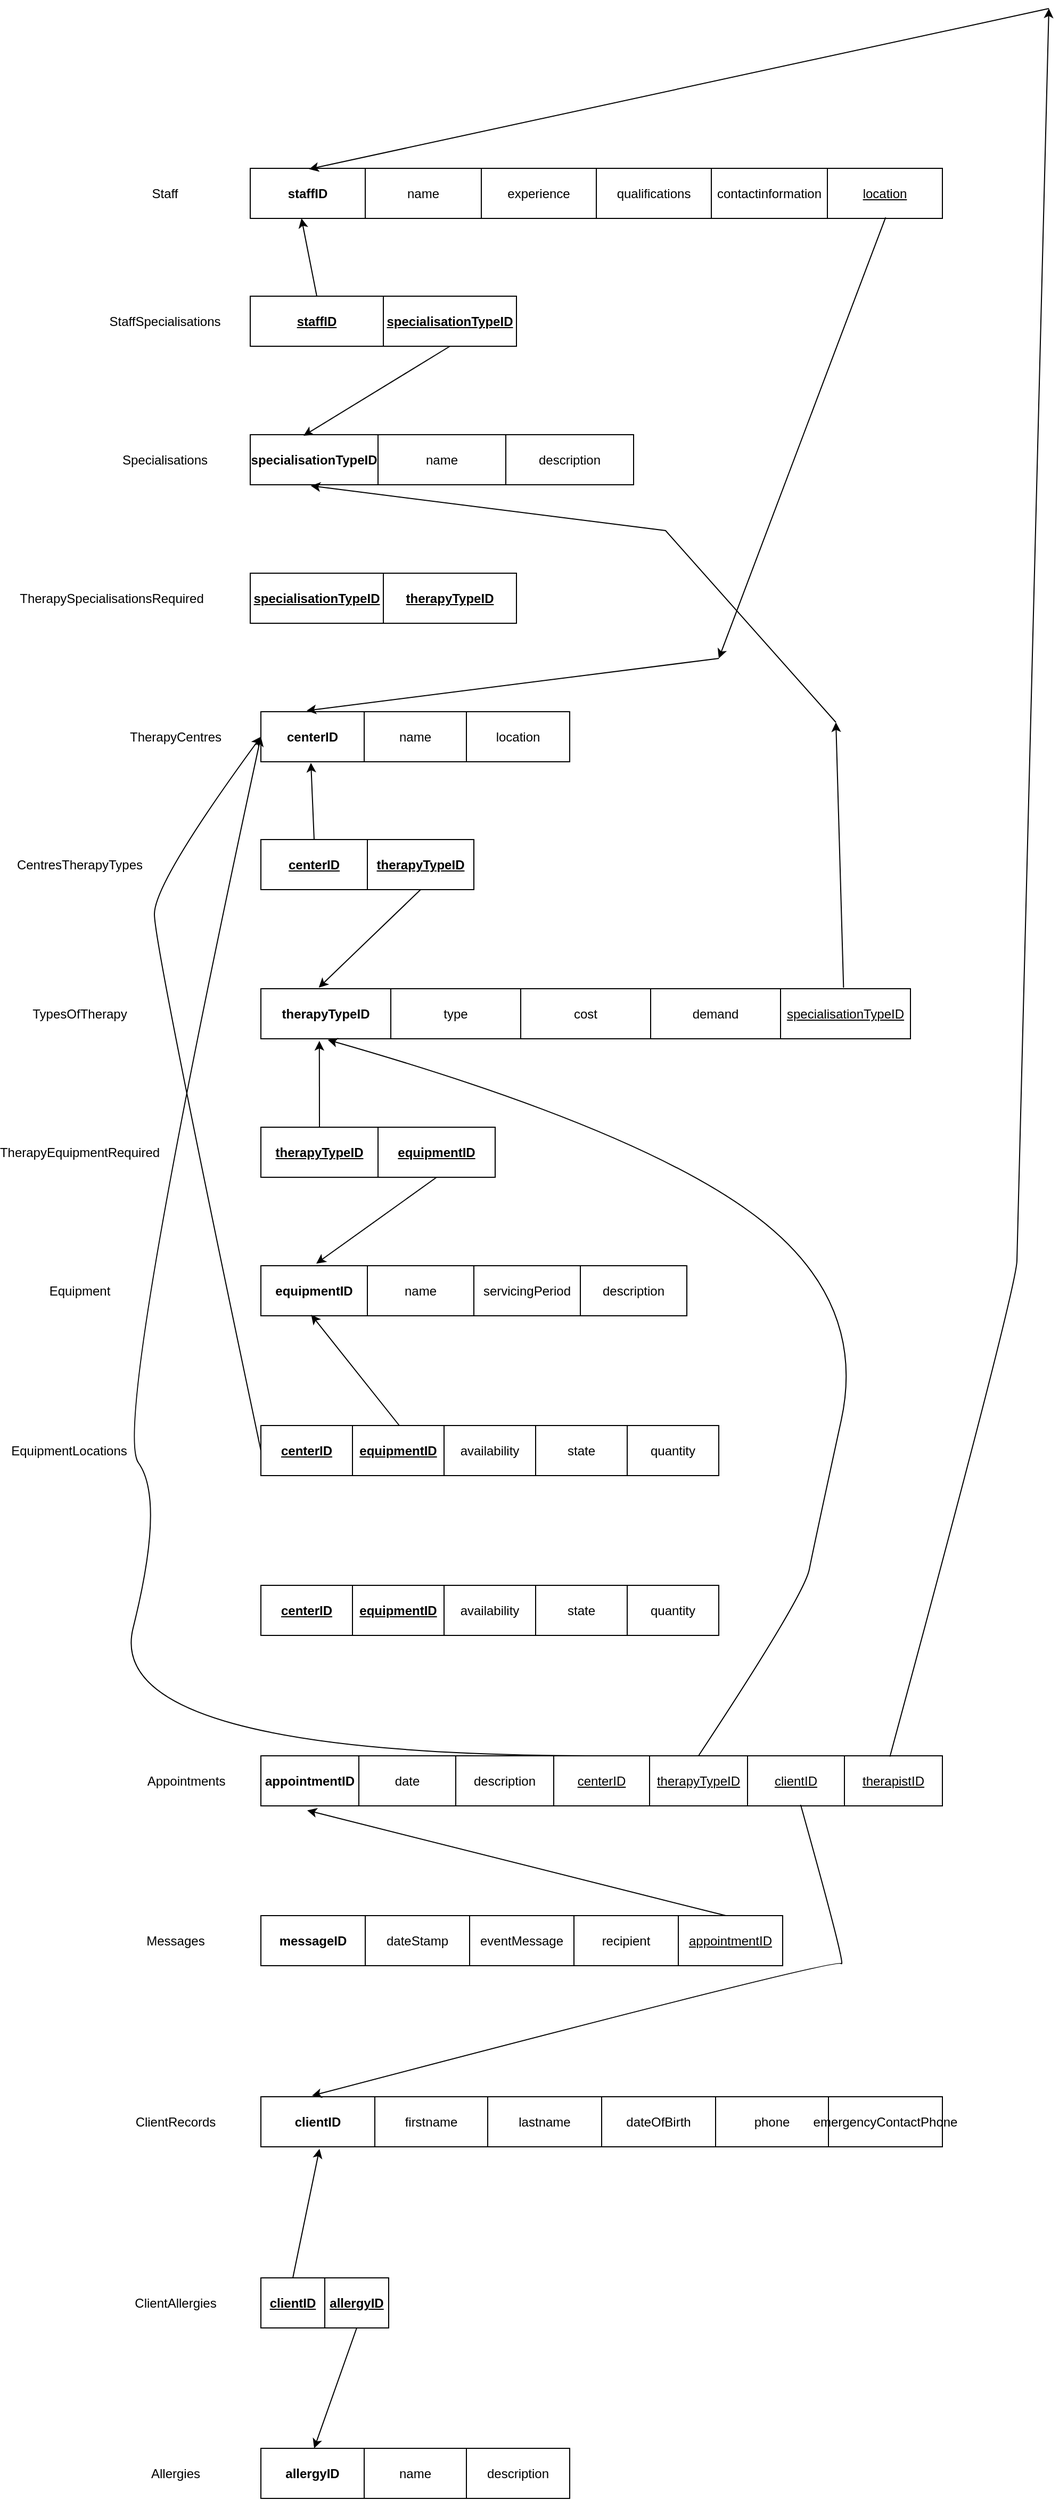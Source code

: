 <mxfile version="24.2.0" type="github">
  <diagram name="Page-1" id="aelsDngfcK3fhKT3PhjA">
    <mxGraphModel dx="2022" dy="1791" grid="1" gridSize="10" guides="1" tooltips="1" connect="1" arrows="1" fold="1" page="1" pageScale="1" pageWidth="827" pageHeight="1169" math="0" shadow="0">
      <root>
        <mxCell id="0" />
        <mxCell id="1" parent="0" />
        <mxCell id="sXXcfoAF_C9Qh14qKNiT-1" value="" style="childLayout=tableLayout;recursiveResize=0;shadow=0;fillColor=none;" parent="1" vertex="1">
          <mxGeometry x="110" y="-610" width="650" height="47" as="geometry" />
        </mxCell>
        <mxCell id="sXXcfoAF_C9Qh14qKNiT-2" value="" style="shape=tableRow;horizontal=0;startSize=0;swimlaneHead=0;swimlaneBody=0;top=0;left=0;bottom=0;right=0;dropTarget=0;collapsible=0;recursiveResize=0;expand=0;fontStyle=0;fillColor=none;strokeColor=inherit;" parent="sXXcfoAF_C9Qh14qKNiT-1" vertex="1">
          <mxGeometry width="650" height="47" as="geometry" />
        </mxCell>
        <mxCell id="sXXcfoAF_C9Qh14qKNiT-3" value="&lt;b&gt;staffID&lt;/b&gt;" style="connectable=0;recursiveResize=0;strokeColor=inherit;fillColor=none;align=center;whiteSpace=wrap;html=1;" parent="sXXcfoAF_C9Qh14qKNiT-2" vertex="1">
          <mxGeometry width="108" height="47" as="geometry">
            <mxRectangle width="108" height="47" as="alternateBounds" />
          </mxGeometry>
        </mxCell>
        <mxCell id="sXXcfoAF_C9Qh14qKNiT-4" value="name" style="connectable=0;recursiveResize=0;strokeColor=inherit;fillColor=none;align=center;whiteSpace=wrap;html=1;" parent="sXXcfoAF_C9Qh14qKNiT-2" vertex="1">
          <mxGeometry x="108" width="109" height="47" as="geometry">
            <mxRectangle width="109" height="47" as="alternateBounds" />
          </mxGeometry>
        </mxCell>
        <mxCell id="sXXcfoAF_C9Qh14qKNiT-5" value="experience" style="connectable=0;recursiveResize=0;strokeColor=inherit;fillColor=none;align=center;whiteSpace=wrap;html=1;" parent="sXXcfoAF_C9Qh14qKNiT-2" vertex="1">
          <mxGeometry x="217" width="108" height="47" as="geometry">
            <mxRectangle width="108" height="47" as="alternateBounds" />
          </mxGeometry>
        </mxCell>
        <mxCell id="sXXcfoAF_C9Qh14qKNiT-98" value="qualifications" style="connectable=0;recursiveResize=0;strokeColor=inherit;fillColor=none;align=center;whiteSpace=wrap;html=1;" parent="sXXcfoAF_C9Qh14qKNiT-2" vertex="1">
          <mxGeometry x="325" width="108" height="47" as="geometry">
            <mxRectangle width="108" height="47" as="alternateBounds" />
          </mxGeometry>
        </mxCell>
        <mxCell id="sXXcfoAF_C9Qh14qKNiT-97" value="contactinformation" style="connectable=0;recursiveResize=0;strokeColor=inherit;fillColor=none;align=center;whiteSpace=wrap;html=1;" parent="sXXcfoAF_C9Qh14qKNiT-2" vertex="1">
          <mxGeometry x="433" width="109" height="47" as="geometry">
            <mxRectangle width="109" height="47" as="alternateBounds" />
          </mxGeometry>
        </mxCell>
        <mxCell id="sXXcfoAF_C9Qh14qKNiT-96" value="&lt;u&gt;location&lt;/u&gt;" style="connectable=0;recursiveResize=0;strokeColor=inherit;fillColor=none;align=center;whiteSpace=wrap;html=1;" parent="sXXcfoAF_C9Qh14qKNiT-2" vertex="1">
          <mxGeometry x="542" width="108" height="47" as="geometry">
            <mxRectangle width="108" height="47" as="alternateBounds" />
          </mxGeometry>
        </mxCell>
        <mxCell id="sXXcfoAF_C9Qh14qKNiT-14" value="" style="childLayout=tableLayout;recursiveResize=0;shadow=0;fillColor=none;" parent="1" vertex="1">
          <mxGeometry x="110" y="-490" width="250" height="47" as="geometry" />
        </mxCell>
        <mxCell id="sXXcfoAF_C9Qh14qKNiT-15" value="" style="shape=tableRow;horizontal=0;startSize=0;swimlaneHead=0;swimlaneBody=0;top=0;left=0;bottom=0;right=0;dropTarget=0;collapsible=0;recursiveResize=0;expand=0;fontStyle=0;fillColor=none;strokeColor=inherit;" parent="sXXcfoAF_C9Qh14qKNiT-14" vertex="1">
          <mxGeometry width="250" height="47" as="geometry" />
        </mxCell>
        <mxCell id="sXXcfoAF_C9Qh14qKNiT-16" value="&lt;b&gt;&lt;u&gt;staffID&lt;/u&gt;&lt;/b&gt;" style="connectable=0;recursiveResize=0;strokeColor=inherit;fillColor=none;align=center;whiteSpace=wrap;html=1;" parent="sXXcfoAF_C9Qh14qKNiT-15" vertex="1">
          <mxGeometry width="125" height="47" as="geometry">
            <mxRectangle width="125" height="47" as="alternateBounds" />
          </mxGeometry>
        </mxCell>
        <mxCell id="sXXcfoAF_C9Qh14qKNiT-17" value="&lt;b&gt;&lt;u&gt;specialisationTypeID&lt;/u&gt;&lt;/b&gt;" style="connectable=0;recursiveResize=0;strokeColor=inherit;fillColor=none;align=center;whiteSpace=wrap;html=1;" parent="sXXcfoAF_C9Qh14qKNiT-15" vertex="1">
          <mxGeometry x="125" width="125" height="47" as="geometry">
            <mxRectangle width="125" height="47" as="alternateBounds" />
          </mxGeometry>
        </mxCell>
        <mxCell id="sXXcfoAF_C9Qh14qKNiT-19" value="" style="childLayout=tableLayout;recursiveResize=0;shadow=0;fillColor=none;" parent="1" vertex="1">
          <mxGeometry x="110" y="-360" width="360" height="47" as="geometry" />
        </mxCell>
        <mxCell id="sXXcfoAF_C9Qh14qKNiT-20" value="" style="shape=tableRow;horizontal=0;startSize=0;swimlaneHead=0;swimlaneBody=0;top=0;left=0;bottom=0;right=0;dropTarget=0;collapsible=0;recursiveResize=0;expand=0;fontStyle=0;fillColor=none;strokeColor=inherit;" parent="sXXcfoAF_C9Qh14qKNiT-19" vertex="1">
          <mxGeometry width="360" height="47" as="geometry" />
        </mxCell>
        <mxCell id="sXXcfoAF_C9Qh14qKNiT-21" value="&lt;b&gt;specialisationTypeID&lt;/b&gt;" style="connectable=0;recursiveResize=0;strokeColor=inherit;fillColor=none;align=center;whiteSpace=wrap;html=1;" parent="sXXcfoAF_C9Qh14qKNiT-20" vertex="1">
          <mxGeometry width="120" height="47" as="geometry">
            <mxRectangle width="120" height="47" as="alternateBounds" />
          </mxGeometry>
        </mxCell>
        <mxCell id="sXXcfoAF_C9Qh14qKNiT-22" value="name" style="connectable=0;recursiveResize=0;strokeColor=inherit;fillColor=none;align=center;whiteSpace=wrap;html=1;" parent="sXXcfoAF_C9Qh14qKNiT-20" vertex="1">
          <mxGeometry x="120" width="120" height="47" as="geometry">
            <mxRectangle width="120" height="47" as="alternateBounds" />
          </mxGeometry>
        </mxCell>
        <mxCell id="sXXcfoAF_C9Qh14qKNiT-23" value="description" style="connectable=0;recursiveResize=0;strokeColor=inherit;fillColor=none;align=center;whiteSpace=wrap;html=1;" parent="sXXcfoAF_C9Qh14qKNiT-20" vertex="1">
          <mxGeometry x="240" width="120" height="47" as="geometry">
            <mxRectangle width="120" height="47" as="alternateBounds" />
          </mxGeometry>
        </mxCell>
        <mxCell id="sXXcfoAF_C9Qh14qKNiT-24" value="" style="childLayout=tableLayout;recursiveResize=0;shadow=0;fillColor=none;" parent="1" vertex="1">
          <mxGeometry x="120" y="-100" width="290" height="47" as="geometry" />
        </mxCell>
        <mxCell id="sXXcfoAF_C9Qh14qKNiT-25" value="" style="shape=tableRow;horizontal=0;startSize=0;swimlaneHead=0;swimlaneBody=0;top=0;left=0;bottom=0;right=0;dropTarget=0;collapsible=0;recursiveResize=0;expand=0;fontStyle=0;fillColor=none;strokeColor=inherit;" parent="sXXcfoAF_C9Qh14qKNiT-24" vertex="1">
          <mxGeometry width="290" height="47" as="geometry" />
        </mxCell>
        <mxCell id="sXXcfoAF_C9Qh14qKNiT-26" value="&lt;b&gt;centerID&lt;/b&gt;" style="connectable=0;recursiveResize=0;strokeColor=inherit;fillColor=none;align=center;whiteSpace=wrap;html=1;" parent="sXXcfoAF_C9Qh14qKNiT-25" vertex="1">
          <mxGeometry width="97" height="47" as="geometry">
            <mxRectangle width="97" height="47" as="alternateBounds" />
          </mxGeometry>
        </mxCell>
        <mxCell id="sXXcfoAF_C9Qh14qKNiT-27" value="name" style="connectable=0;recursiveResize=0;strokeColor=inherit;fillColor=none;align=center;whiteSpace=wrap;html=1;" parent="sXXcfoAF_C9Qh14qKNiT-25" vertex="1">
          <mxGeometry x="97" width="96" height="47" as="geometry">
            <mxRectangle width="96" height="47" as="alternateBounds" />
          </mxGeometry>
        </mxCell>
        <mxCell id="sXXcfoAF_C9Qh14qKNiT-28" value="location" style="connectable=0;recursiveResize=0;strokeColor=inherit;fillColor=none;align=center;whiteSpace=wrap;html=1;" parent="sXXcfoAF_C9Qh14qKNiT-25" vertex="1">
          <mxGeometry x="193" width="97" height="47" as="geometry">
            <mxRectangle width="97" height="47" as="alternateBounds" />
          </mxGeometry>
        </mxCell>
        <mxCell id="sXXcfoAF_C9Qh14qKNiT-29" value="" style="childLayout=tableLayout;recursiveResize=0;shadow=0;fillColor=none;" parent="1" vertex="1">
          <mxGeometry x="120" y="20" width="200" height="47" as="geometry" />
        </mxCell>
        <mxCell id="sXXcfoAF_C9Qh14qKNiT-30" value="" style="shape=tableRow;horizontal=0;startSize=0;swimlaneHead=0;swimlaneBody=0;top=0;left=0;bottom=0;right=0;dropTarget=0;collapsible=0;recursiveResize=0;expand=0;fontStyle=0;fillColor=none;strokeColor=inherit;" parent="sXXcfoAF_C9Qh14qKNiT-29" vertex="1">
          <mxGeometry width="200" height="47" as="geometry" />
        </mxCell>
        <mxCell id="sXXcfoAF_C9Qh14qKNiT-31" value="&lt;b&gt;&lt;u&gt;centerID&lt;/u&gt;&lt;/b&gt;" style="connectable=0;recursiveResize=0;strokeColor=inherit;fillColor=none;align=center;whiteSpace=wrap;html=1;" parent="sXXcfoAF_C9Qh14qKNiT-30" vertex="1">
          <mxGeometry width="100" height="47" as="geometry">
            <mxRectangle width="100" height="47" as="alternateBounds" />
          </mxGeometry>
        </mxCell>
        <mxCell id="sXXcfoAF_C9Qh14qKNiT-32" value="&lt;b&gt;&lt;u&gt;therapyTypeID&lt;/u&gt;&lt;/b&gt;" style="connectable=0;recursiveResize=0;strokeColor=inherit;fillColor=none;align=center;whiteSpace=wrap;html=1;" parent="sXXcfoAF_C9Qh14qKNiT-30" vertex="1">
          <mxGeometry x="100" width="100" height="47" as="geometry">
            <mxRectangle width="100" height="47" as="alternateBounds" />
          </mxGeometry>
        </mxCell>
        <mxCell id="sXXcfoAF_C9Qh14qKNiT-34" value="" style="childLayout=tableLayout;recursiveResize=0;shadow=0;fillColor=none;" parent="1" vertex="1">
          <mxGeometry x="120" y="160" width="610" height="47" as="geometry" />
        </mxCell>
        <mxCell id="sXXcfoAF_C9Qh14qKNiT-35" value="" style="shape=tableRow;horizontal=0;startSize=0;swimlaneHead=0;swimlaneBody=0;top=0;left=0;bottom=0;right=0;dropTarget=0;collapsible=0;recursiveResize=0;expand=0;fontStyle=0;fillColor=none;strokeColor=inherit;" parent="sXXcfoAF_C9Qh14qKNiT-34" vertex="1">
          <mxGeometry width="610" height="47" as="geometry" />
        </mxCell>
        <mxCell id="sXXcfoAF_C9Qh14qKNiT-36" value="&lt;b&gt;therapyTypeID&lt;/b&gt;" style="connectable=0;recursiveResize=0;strokeColor=inherit;fillColor=none;align=center;whiteSpace=wrap;html=1;" parent="sXXcfoAF_C9Qh14qKNiT-35" vertex="1">
          <mxGeometry width="122" height="47" as="geometry">
            <mxRectangle width="122" height="47" as="alternateBounds" />
          </mxGeometry>
        </mxCell>
        <mxCell id="sXXcfoAF_C9Qh14qKNiT-37" value="type" style="connectable=0;recursiveResize=0;strokeColor=inherit;fillColor=none;align=center;whiteSpace=wrap;html=1;" parent="sXXcfoAF_C9Qh14qKNiT-35" vertex="1">
          <mxGeometry x="122" width="122" height="47" as="geometry">
            <mxRectangle width="122" height="47" as="alternateBounds" />
          </mxGeometry>
        </mxCell>
        <mxCell id="sXXcfoAF_C9Qh14qKNiT-38" value="cost" style="connectable=0;recursiveResize=0;strokeColor=inherit;fillColor=none;align=center;whiteSpace=wrap;html=1;" parent="sXXcfoAF_C9Qh14qKNiT-35" vertex="1">
          <mxGeometry x="244" width="122" height="47" as="geometry">
            <mxRectangle width="122" height="47" as="alternateBounds" />
          </mxGeometry>
        </mxCell>
        <mxCell id="sXXcfoAF_C9Qh14qKNiT-100" value="demand" style="connectable=0;recursiveResize=0;strokeColor=inherit;fillColor=none;align=center;whiteSpace=wrap;html=1;" parent="sXXcfoAF_C9Qh14qKNiT-35" vertex="1">
          <mxGeometry x="366" width="122" height="47" as="geometry">
            <mxRectangle width="122" height="47" as="alternateBounds" />
          </mxGeometry>
        </mxCell>
        <mxCell id="sXXcfoAF_C9Qh14qKNiT-101" value="&lt;u&gt;specialisationTypeID&lt;/u&gt;" style="connectable=0;recursiveResize=0;strokeColor=inherit;fillColor=none;align=center;whiteSpace=wrap;html=1;" parent="sXXcfoAF_C9Qh14qKNiT-35" vertex="1">
          <mxGeometry x="488" width="122" height="47" as="geometry">
            <mxRectangle width="122" height="47" as="alternateBounds" />
          </mxGeometry>
        </mxCell>
        <mxCell id="sXXcfoAF_C9Qh14qKNiT-39" value="" style="childLayout=tableLayout;recursiveResize=0;shadow=0;fillColor=none;" parent="1" vertex="1">
          <mxGeometry x="120" y="290" width="220" height="47" as="geometry" />
        </mxCell>
        <mxCell id="sXXcfoAF_C9Qh14qKNiT-40" value="" style="shape=tableRow;horizontal=0;startSize=0;swimlaneHead=0;swimlaneBody=0;top=0;left=0;bottom=0;right=0;dropTarget=0;collapsible=0;recursiveResize=0;expand=0;fontStyle=0;fillColor=none;strokeColor=inherit;" parent="sXXcfoAF_C9Qh14qKNiT-39" vertex="1">
          <mxGeometry width="220" height="47" as="geometry" />
        </mxCell>
        <mxCell id="sXXcfoAF_C9Qh14qKNiT-41" value="&lt;b&gt;&lt;u&gt;therapyTypeID&lt;/u&gt;&lt;/b&gt;" style="connectable=0;recursiveResize=0;strokeColor=inherit;fillColor=none;align=center;whiteSpace=wrap;html=1;" parent="sXXcfoAF_C9Qh14qKNiT-40" vertex="1">
          <mxGeometry width="110" height="47" as="geometry">
            <mxRectangle width="110" height="47" as="alternateBounds" />
          </mxGeometry>
        </mxCell>
        <mxCell id="sXXcfoAF_C9Qh14qKNiT-42" value="&lt;b&gt;&lt;u&gt;equipmentID&lt;/u&gt;&lt;/b&gt;" style="connectable=0;recursiveResize=0;strokeColor=inherit;fillColor=none;align=center;whiteSpace=wrap;html=1;" parent="sXXcfoAF_C9Qh14qKNiT-40" vertex="1">
          <mxGeometry x="110" width="110" height="47" as="geometry">
            <mxRectangle width="110" height="47" as="alternateBounds" />
          </mxGeometry>
        </mxCell>
        <mxCell id="sXXcfoAF_C9Qh14qKNiT-44" value="" style="childLayout=tableLayout;recursiveResize=0;shadow=0;fillColor=none;" parent="1" vertex="1">
          <mxGeometry x="120" y="1530" width="290" height="47" as="geometry" />
        </mxCell>
        <mxCell id="sXXcfoAF_C9Qh14qKNiT-45" value="" style="shape=tableRow;horizontal=0;startSize=0;swimlaneHead=0;swimlaneBody=0;top=0;left=0;bottom=0;right=0;dropTarget=0;collapsible=0;recursiveResize=0;expand=0;fontStyle=0;fillColor=none;strokeColor=inherit;" parent="sXXcfoAF_C9Qh14qKNiT-44" vertex="1">
          <mxGeometry width="290" height="47" as="geometry" />
        </mxCell>
        <mxCell id="sXXcfoAF_C9Qh14qKNiT-46" value="&lt;b&gt;allergyID&lt;/b&gt;" style="connectable=0;recursiveResize=0;strokeColor=inherit;fillColor=none;align=center;whiteSpace=wrap;html=1;" parent="sXXcfoAF_C9Qh14qKNiT-45" vertex="1">
          <mxGeometry width="97" height="47" as="geometry">
            <mxRectangle width="97" height="47" as="alternateBounds" />
          </mxGeometry>
        </mxCell>
        <mxCell id="sXXcfoAF_C9Qh14qKNiT-47" value="name" style="connectable=0;recursiveResize=0;strokeColor=inherit;fillColor=none;align=center;whiteSpace=wrap;html=1;" parent="sXXcfoAF_C9Qh14qKNiT-45" vertex="1">
          <mxGeometry x="97" width="96" height="47" as="geometry">
            <mxRectangle width="96" height="47" as="alternateBounds" />
          </mxGeometry>
        </mxCell>
        <mxCell id="sXXcfoAF_C9Qh14qKNiT-48" value="description" style="connectable=0;recursiveResize=0;strokeColor=inherit;fillColor=none;align=center;whiteSpace=wrap;html=1;" parent="sXXcfoAF_C9Qh14qKNiT-45" vertex="1">
          <mxGeometry x="193" width="97" height="47" as="geometry">
            <mxRectangle width="97" height="47" as="alternateBounds" />
          </mxGeometry>
        </mxCell>
        <mxCell id="sXXcfoAF_C9Qh14qKNiT-49" value="" style="childLayout=tableLayout;recursiveResize=0;shadow=0;fillColor=none;" parent="1" vertex="1">
          <mxGeometry x="120" y="1370" width="120" height="47" as="geometry" />
        </mxCell>
        <mxCell id="sXXcfoAF_C9Qh14qKNiT-50" value="" style="shape=tableRow;horizontal=0;startSize=0;swimlaneHead=0;swimlaneBody=0;top=0;left=0;bottom=0;right=0;dropTarget=0;collapsible=0;recursiveResize=0;expand=0;fontStyle=0;fillColor=none;strokeColor=inherit;" parent="sXXcfoAF_C9Qh14qKNiT-49" vertex="1">
          <mxGeometry width="120" height="47" as="geometry" />
        </mxCell>
        <mxCell id="sXXcfoAF_C9Qh14qKNiT-51" value="&lt;b&gt;&lt;u&gt;clientID&lt;/u&gt;&lt;/b&gt;" style="connectable=0;recursiveResize=0;strokeColor=inherit;fillColor=none;align=center;whiteSpace=wrap;html=1;" parent="sXXcfoAF_C9Qh14qKNiT-50" vertex="1">
          <mxGeometry width="60" height="47" as="geometry">
            <mxRectangle width="60" height="47" as="alternateBounds" />
          </mxGeometry>
        </mxCell>
        <mxCell id="sXXcfoAF_C9Qh14qKNiT-52" value="&lt;b&gt;&lt;u&gt;allergyID&lt;/u&gt;&lt;/b&gt;" style="connectable=0;recursiveResize=0;strokeColor=inherit;fillColor=none;align=center;whiteSpace=wrap;html=1;" parent="sXXcfoAF_C9Qh14qKNiT-50" vertex="1">
          <mxGeometry x="60" width="60" height="47" as="geometry">
            <mxRectangle width="60" height="47" as="alternateBounds" />
          </mxGeometry>
        </mxCell>
        <mxCell id="sXXcfoAF_C9Qh14qKNiT-54" value="" style="childLayout=tableLayout;recursiveResize=0;shadow=0;fillColor=none;" parent="1" vertex="1">
          <mxGeometry x="120" y="420" width="400" height="47" as="geometry" />
        </mxCell>
        <mxCell id="sXXcfoAF_C9Qh14qKNiT-55" value="" style="shape=tableRow;horizontal=0;startSize=0;swimlaneHead=0;swimlaneBody=0;top=0;left=0;bottom=0;right=0;dropTarget=0;collapsible=0;recursiveResize=0;expand=0;fontStyle=0;fillColor=none;strokeColor=inherit;" parent="sXXcfoAF_C9Qh14qKNiT-54" vertex="1">
          <mxGeometry width="400" height="47" as="geometry" />
        </mxCell>
        <mxCell id="sXXcfoAF_C9Qh14qKNiT-56" value="&lt;b&gt;equipmentID&lt;/b&gt;" style="connectable=0;recursiveResize=0;strokeColor=inherit;fillColor=none;align=center;whiteSpace=wrap;html=1;" parent="sXXcfoAF_C9Qh14qKNiT-55" vertex="1">
          <mxGeometry width="100" height="47" as="geometry">
            <mxRectangle width="100" height="47" as="alternateBounds" />
          </mxGeometry>
        </mxCell>
        <mxCell id="sXXcfoAF_C9Qh14qKNiT-57" value="name" style="connectable=0;recursiveResize=0;strokeColor=inherit;fillColor=none;align=center;whiteSpace=wrap;html=1;" parent="sXXcfoAF_C9Qh14qKNiT-55" vertex="1">
          <mxGeometry x="100" width="100" height="47" as="geometry">
            <mxRectangle width="100" height="47" as="alternateBounds" />
          </mxGeometry>
        </mxCell>
        <mxCell id="sXXcfoAF_C9Qh14qKNiT-58" value="servicingPeriod" style="connectable=0;recursiveResize=0;strokeColor=inherit;fillColor=none;align=center;whiteSpace=wrap;html=1;" parent="sXXcfoAF_C9Qh14qKNiT-55" vertex="1">
          <mxGeometry x="200" width="100" height="47" as="geometry">
            <mxRectangle width="100" height="47" as="alternateBounds" />
          </mxGeometry>
        </mxCell>
        <mxCell id="sXXcfoAF_C9Qh14qKNiT-102" value="description" style="connectable=0;recursiveResize=0;strokeColor=inherit;fillColor=none;align=center;whiteSpace=wrap;html=1;" parent="sXXcfoAF_C9Qh14qKNiT-55" vertex="1">
          <mxGeometry x="300" width="100" height="47" as="geometry">
            <mxRectangle width="100" height="47" as="alternateBounds" />
          </mxGeometry>
        </mxCell>
        <mxCell id="sXXcfoAF_C9Qh14qKNiT-59" value="" style="childLayout=tableLayout;recursiveResize=0;shadow=0;fillColor=none;" parent="1" vertex="1">
          <mxGeometry x="120" y="570" width="430" height="47" as="geometry" />
        </mxCell>
        <mxCell id="sXXcfoAF_C9Qh14qKNiT-60" value="" style="shape=tableRow;horizontal=0;startSize=0;swimlaneHead=0;swimlaneBody=0;top=0;left=0;bottom=0;right=0;dropTarget=0;collapsible=0;recursiveResize=0;expand=0;fontStyle=0;fillColor=none;strokeColor=inherit;" parent="sXXcfoAF_C9Qh14qKNiT-59" vertex="1">
          <mxGeometry width="430" height="47" as="geometry" />
        </mxCell>
        <mxCell id="sXXcfoAF_C9Qh14qKNiT-61" value="&lt;b&gt;&lt;u&gt;centerID&lt;/u&gt;&lt;/b&gt;" style="connectable=0;recursiveResize=0;strokeColor=inherit;fillColor=none;align=center;whiteSpace=wrap;html=1;" parent="sXXcfoAF_C9Qh14qKNiT-60" vertex="1">
          <mxGeometry width="86" height="47" as="geometry">
            <mxRectangle width="86" height="47" as="alternateBounds" />
          </mxGeometry>
        </mxCell>
        <mxCell id="sXXcfoAF_C9Qh14qKNiT-62" value="&lt;b&gt;&lt;u&gt;equipmentID&lt;/u&gt;&lt;/b&gt;" style="connectable=0;recursiveResize=0;strokeColor=inherit;fillColor=none;align=center;whiteSpace=wrap;html=1;" parent="sXXcfoAF_C9Qh14qKNiT-60" vertex="1">
          <mxGeometry x="86" width="86" height="47" as="geometry">
            <mxRectangle width="86" height="47" as="alternateBounds" />
          </mxGeometry>
        </mxCell>
        <mxCell id="sXXcfoAF_C9Qh14qKNiT-63" value="availability" style="connectable=0;recursiveResize=0;strokeColor=inherit;fillColor=none;align=center;whiteSpace=wrap;html=1;" parent="sXXcfoAF_C9Qh14qKNiT-60" vertex="1">
          <mxGeometry x="172" width="86" height="47" as="geometry">
            <mxRectangle width="86" height="47" as="alternateBounds" />
          </mxGeometry>
        </mxCell>
        <mxCell id="sXXcfoAF_C9Qh14qKNiT-103" value="state" style="connectable=0;recursiveResize=0;strokeColor=inherit;fillColor=none;align=center;whiteSpace=wrap;html=1;" parent="sXXcfoAF_C9Qh14qKNiT-60" vertex="1">
          <mxGeometry x="258" width="86" height="47" as="geometry">
            <mxRectangle width="86" height="47" as="alternateBounds" />
          </mxGeometry>
        </mxCell>
        <mxCell id="sXXcfoAF_C9Qh14qKNiT-104" value="quantity" style="connectable=0;recursiveResize=0;strokeColor=inherit;fillColor=none;align=center;whiteSpace=wrap;html=1;" parent="sXXcfoAF_C9Qh14qKNiT-60" vertex="1">
          <mxGeometry x="344" width="86" height="47" as="geometry">
            <mxRectangle width="86" height="47" as="alternateBounds" />
          </mxGeometry>
        </mxCell>
        <mxCell id="sXXcfoAF_C9Qh14qKNiT-64" value="" style="childLayout=tableLayout;recursiveResize=0;shadow=0;fillColor=none;" parent="1" vertex="1">
          <mxGeometry x="120" y="880" width="640" height="47" as="geometry" />
        </mxCell>
        <mxCell id="sXXcfoAF_C9Qh14qKNiT-65" value="" style="shape=tableRow;horizontal=0;startSize=0;swimlaneHead=0;swimlaneBody=0;top=0;left=0;bottom=0;right=0;dropTarget=0;collapsible=0;recursiveResize=0;expand=0;fontStyle=0;fillColor=none;strokeColor=inherit;" parent="sXXcfoAF_C9Qh14qKNiT-64" vertex="1">
          <mxGeometry width="640" height="47" as="geometry" />
        </mxCell>
        <mxCell id="sXXcfoAF_C9Qh14qKNiT-66" value="&lt;b&gt;appointmentID&lt;/b&gt;" style="connectable=0;recursiveResize=0;strokeColor=inherit;fillColor=none;align=center;whiteSpace=wrap;html=1;" parent="sXXcfoAF_C9Qh14qKNiT-65" vertex="1">
          <mxGeometry width="92" height="47" as="geometry">
            <mxRectangle width="92" height="47" as="alternateBounds" />
          </mxGeometry>
        </mxCell>
        <mxCell id="sXXcfoAF_C9Qh14qKNiT-67" value="date" style="connectable=0;recursiveResize=0;strokeColor=inherit;fillColor=none;align=center;whiteSpace=wrap;html=1;" parent="sXXcfoAF_C9Qh14qKNiT-65" vertex="1">
          <mxGeometry x="92" width="91" height="47" as="geometry">
            <mxRectangle width="91" height="47" as="alternateBounds" />
          </mxGeometry>
        </mxCell>
        <mxCell id="sXXcfoAF_C9Qh14qKNiT-68" value="description" style="connectable=0;recursiveResize=0;strokeColor=inherit;fillColor=none;align=center;whiteSpace=wrap;html=1;" parent="sXXcfoAF_C9Qh14qKNiT-65" vertex="1">
          <mxGeometry x="183" width="92" height="47" as="geometry">
            <mxRectangle width="92" height="47" as="alternateBounds" />
          </mxGeometry>
        </mxCell>
        <mxCell id="sXXcfoAF_C9Qh14qKNiT-105" value="&lt;u&gt;centerID&lt;/u&gt;" style="connectable=0;recursiveResize=0;strokeColor=inherit;fillColor=none;align=center;whiteSpace=wrap;html=1;" parent="sXXcfoAF_C9Qh14qKNiT-65" vertex="1">
          <mxGeometry x="275" width="90" height="47" as="geometry">
            <mxRectangle width="90" height="47" as="alternateBounds" />
          </mxGeometry>
        </mxCell>
        <mxCell id="sXXcfoAF_C9Qh14qKNiT-106" value="&lt;u&gt;therapyTypeID&lt;/u&gt;" style="connectable=0;recursiveResize=0;strokeColor=inherit;fillColor=none;align=center;whiteSpace=wrap;html=1;" parent="sXXcfoAF_C9Qh14qKNiT-65" vertex="1">
          <mxGeometry x="365" width="92" height="47" as="geometry">
            <mxRectangle width="92" height="47" as="alternateBounds" />
          </mxGeometry>
        </mxCell>
        <mxCell id="sXXcfoAF_C9Qh14qKNiT-107" value="&lt;u&gt;clientID&lt;/u&gt;" style="connectable=0;recursiveResize=0;strokeColor=inherit;fillColor=none;align=center;whiteSpace=wrap;html=1;" parent="sXXcfoAF_C9Qh14qKNiT-65" vertex="1">
          <mxGeometry x="457" width="91" height="47" as="geometry">
            <mxRectangle width="91" height="47" as="alternateBounds" />
          </mxGeometry>
        </mxCell>
        <mxCell id="sXXcfoAF_C9Qh14qKNiT-108" value="&lt;u&gt;therapistID&lt;/u&gt;" style="connectable=0;recursiveResize=0;strokeColor=inherit;fillColor=none;align=center;whiteSpace=wrap;html=1;" parent="sXXcfoAF_C9Qh14qKNiT-65" vertex="1">
          <mxGeometry x="548" width="92" height="47" as="geometry">
            <mxRectangle width="92" height="47" as="alternateBounds" />
          </mxGeometry>
        </mxCell>
        <mxCell id="sXXcfoAF_C9Qh14qKNiT-69" value="" style="childLayout=tableLayout;recursiveResize=0;shadow=0;fillColor=none;" parent="1" vertex="1">
          <mxGeometry x="120" y="1030" width="490" height="47" as="geometry" />
        </mxCell>
        <mxCell id="sXXcfoAF_C9Qh14qKNiT-70" value="" style="shape=tableRow;horizontal=0;startSize=0;swimlaneHead=0;swimlaneBody=0;top=0;left=0;bottom=0;right=0;dropTarget=0;collapsible=0;recursiveResize=0;expand=0;fontStyle=0;fillColor=none;strokeColor=inherit;" parent="sXXcfoAF_C9Qh14qKNiT-69" vertex="1">
          <mxGeometry width="490" height="47" as="geometry" />
        </mxCell>
        <mxCell id="sXXcfoAF_C9Qh14qKNiT-71" value="&lt;b&gt;messageID&lt;/b&gt;" style="connectable=0;recursiveResize=0;strokeColor=inherit;fillColor=none;align=center;whiteSpace=wrap;html=1;" parent="sXXcfoAF_C9Qh14qKNiT-70" vertex="1">
          <mxGeometry width="98" height="47" as="geometry">
            <mxRectangle width="98" height="47" as="alternateBounds" />
          </mxGeometry>
        </mxCell>
        <mxCell id="sXXcfoAF_C9Qh14qKNiT-72" value="dateStamp" style="connectable=0;recursiveResize=0;strokeColor=inherit;fillColor=none;align=center;whiteSpace=wrap;html=1;" parent="sXXcfoAF_C9Qh14qKNiT-70" vertex="1">
          <mxGeometry x="98" width="98" height="47" as="geometry">
            <mxRectangle width="98" height="47" as="alternateBounds" />
          </mxGeometry>
        </mxCell>
        <mxCell id="sXXcfoAF_C9Qh14qKNiT-73" value="eventMessage" style="connectable=0;recursiveResize=0;strokeColor=inherit;fillColor=none;align=center;whiteSpace=wrap;html=1;" parent="sXXcfoAF_C9Qh14qKNiT-70" vertex="1">
          <mxGeometry x="196" width="98" height="47" as="geometry">
            <mxRectangle width="98" height="47" as="alternateBounds" />
          </mxGeometry>
        </mxCell>
        <mxCell id="sXXcfoAF_C9Qh14qKNiT-109" value="recipient" style="connectable=0;recursiveResize=0;strokeColor=inherit;fillColor=none;align=center;whiteSpace=wrap;html=1;" parent="sXXcfoAF_C9Qh14qKNiT-70" vertex="1">
          <mxGeometry x="294" width="98" height="47" as="geometry">
            <mxRectangle width="98" height="47" as="alternateBounds" />
          </mxGeometry>
        </mxCell>
        <mxCell id="sXXcfoAF_C9Qh14qKNiT-110" value="&lt;u&gt;appointmentID&lt;/u&gt;" style="connectable=0;recursiveResize=0;strokeColor=inherit;fillColor=none;align=center;whiteSpace=wrap;html=1;" parent="sXXcfoAF_C9Qh14qKNiT-70" vertex="1">
          <mxGeometry x="392" width="98" height="47" as="geometry">
            <mxRectangle width="98" height="47" as="alternateBounds" />
          </mxGeometry>
        </mxCell>
        <mxCell id="sXXcfoAF_C9Qh14qKNiT-74" value="" style="childLayout=tableLayout;recursiveResize=0;shadow=0;fillColor=none;" parent="1" vertex="1">
          <mxGeometry x="120" y="1200" width="640" height="47" as="geometry" />
        </mxCell>
        <mxCell id="sXXcfoAF_C9Qh14qKNiT-75" value="" style="shape=tableRow;horizontal=0;startSize=0;swimlaneHead=0;swimlaneBody=0;top=0;left=0;bottom=0;right=0;dropTarget=0;collapsible=0;recursiveResize=0;expand=0;fontStyle=0;fillColor=none;strokeColor=inherit;" parent="sXXcfoAF_C9Qh14qKNiT-74" vertex="1">
          <mxGeometry width="640" height="47" as="geometry" />
        </mxCell>
        <mxCell id="sXXcfoAF_C9Qh14qKNiT-76" value="&lt;b&gt;clientID&lt;/b&gt;" style="connectable=0;recursiveResize=0;strokeColor=inherit;fillColor=none;align=center;whiteSpace=wrap;html=1;" parent="sXXcfoAF_C9Qh14qKNiT-75" vertex="1">
          <mxGeometry width="107" height="47" as="geometry">
            <mxRectangle width="107" height="47" as="alternateBounds" />
          </mxGeometry>
        </mxCell>
        <mxCell id="sXXcfoAF_C9Qh14qKNiT-77" value="firstname" style="connectable=0;recursiveResize=0;strokeColor=inherit;fillColor=none;align=center;whiteSpace=wrap;html=1;" parent="sXXcfoAF_C9Qh14qKNiT-75" vertex="1">
          <mxGeometry x="107" width="106" height="47" as="geometry">
            <mxRectangle width="106" height="47" as="alternateBounds" />
          </mxGeometry>
        </mxCell>
        <mxCell id="sXXcfoAF_C9Qh14qKNiT-78" value="lastname" style="connectable=0;recursiveResize=0;strokeColor=inherit;fillColor=none;align=center;whiteSpace=wrap;html=1;" parent="sXXcfoAF_C9Qh14qKNiT-75" vertex="1">
          <mxGeometry x="213" width="107" height="47" as="geometry">
            <mxRectangle width="107" height="47" as="alternateBounds" />
          </mxGeometry>
        </mxCell>
        <mxCell id="sXXcfoAF_C9Qh14qKNiT-111" value="dateOfBirth" style="connectable=0;recursiveResize=0;strokeColor=inherit;fillColor=none;align=center;whiteSpace=wrap;html=1;" parent="sXXcfoAF_C9Qh14qKNiT-75" vertex="1">
          <mxGeometry x="320" width="107" height="47" as="geometry">
            <mxRectangle width="107" height="47" as="alternateBounds" />
          </mxGeometry>
        </mxCell>
        <mxCell id="sXXcfoAF_C9Qh14qKNiT-112" value="phone" style="connectable=0;recursiveResize=0;strokeColor=inherit;fillColor=none;align=center;whiteSpace=wrap;html=1;" parent="sXXcfoAF_C9Qh14qKNiT-75" vertex="1">
          <mxGeometry x="427" width="106" height="47" as="geometry">
            <mxRectangle width="106" height="47" as="alternateBounds" />
          </mxGeometry>
        </mxCell>
        <mxCell id="sXXcfoAF_C9Qh14qKNiT-113" value="emergencyContactPhone" style="connectable=0;recursiveResize=0;strokeColor=inherit;fillColor=none;align=center;whiteSpace=wrap;html=1;" parent="sXXcfoAF_C9Qh14qKNiT-75" vertex="1">
          <mxGeometry x="533" width="107" height="47" as="geometry">
            <mxRectangle width="107" height="47" as="alternateBounds" />
          </mxGeometry>
        </mxCell>
        <mxCell id="sXXcfoAF_C9Qh14qKNiT-115" value="" style="endArrow=classic;html=1;rounded=0;entryX=0.074;entryY=1;entryDx=0;entryDy=0;entryPerimeter=0;exitX=0.25;exitY=0;exitDx=0;exitDy=0;" parent="1" source="sXXcfoAF_C9Qh14qKNiT-15" target="sXXcfoAF_C9Qh14qKNiT-2" edge="1">
          <mxGeometry width="50" height="50" relative="1" as="geometry">
            <mxPoint x="130" y="-500" as="sourcePoint" />
            <mxPoint x="180" y="-550" as="targetPoint" />
          </mxGeometry>
        </mxCell>
        <mxCell id="sXXcfoAF_C9Qh14qKNiT-116" value="" style="endArrow=classic;html=1;rounded=0;entryX=0.139;entryY=0.021;entryDx=0;entryDy=0;entryPerimeter=0;exitX=0.75;exitY=1;exitDx=0;exitDy=0;" parent="1" source="sXXcfoAF_C9Qh14qKNiT-15" target="sXXcfoAF_C9Qh14qKNiT-20" edge="1">
          <mxGeometry width="50" height="50" relative="1" as="geometry">
            <mxPoint x="280" y="-380" as="sourcePoint" />
            <mxPoint x="330" y="-430" as="targetPoint" />
          </mxGeometry>
        </mxCell>
        <mxCell id="sXXcfoAF_C9Qh14qKNiT-117" value="" style="endArrow=classic;html=1;rounded=0;exitX=0.918;exitY=0.979;exitDx=0;exitDy=0;exitPerimeter=0;" parent="1" source="sXXcfoAF_C9Qh14qKNiT-2" edge="1">
          <mxGeometry width="50" height="50" relative="1" as="geometry">
            <mxPoint x="760" y="-330" as="sourcePoint" />
            <mxPoint x="550" y="-150" as="targetPoint" />
          </mxGeometry>
        </mxCell>
        <mxCell id="sXXcfoAF_C9Qh14qKNiT-118" value="" style="endArrow=classic;html=1;rounded=0;entryX=0.148;entryY=-0.021;entryDx=0;entryDy=0;entryPerimeter=0;" parent="1" target="sXXcfoAF_C9Qh14qKNiT-25" edge="1">
          <mxGeometry width="50" height="50" relative="1" as="geometry">
            <mxPoint x="550" y="-150" as="sourcePoint" />
            <mxPoint x="320" y="-160" as="targetPoint" />
          </mxGeometry>
        </mxCell>
        <mxCell id="sXXcfoAF_C9Qh14qKNiT-119" value="" style="endArrow=classic;html=1;rounded=0;exitX=0.25;exitY=0;exitDx=0;exitDy=0;entryX=0.162;entryY=1.021;entryDx=0;entryDy=0;entryPerimeter=0;" parent="1" source="sXXcfoAF_C9Qh14qKNiT-30" target="sXXcfoAF_C9Qh14qKNiT-25" edge="1">
          <mxGeometry width="50" height="50" relative="1" as="geometry">
            <mxPoint x="150" y="10" as="sourcePoint" />
            <mxPoint x="160" y="-60" as="targetPoint" />
          </mxGeometry>
        </mxCell>
        <mxCell id="sXXcfoAF_C9Qh14qKNiT-120" value="" style="endArrow=classic;html=1;rounded=0;exitX=0.75;exitY=1;exitDx=0;exitDy=0;entryX=0.089;entryY=-0.021;entryDx=0;entryDy=0;entryPerimeter=0;" parent="1" source="sXXcfoAF_C9Qh14qKNiT-30" target="sXXcfoAF_C9Qh14qKNiT-35" edge="1">
          <mxGeometry width="50" height="50" relative="1" as="geometry">
            <mxPoint x="230" y="150" as="sourcePoint" />
            <mxPoint x="280" y="100" as="targetPoint" />
          </mxGeometry>
        </mxCell>
        <mxCell id="sXXcfoAF_C9Qh14qKNiT-121" value="" style="endArrow=classic;html=1;rounded=0;entryX=0.158;entryY=1.021;entryDx=0;entryDy=0;entryPerimeter=0;" parent="1" target="sXXcfoAF_C9Qh14qKNiT-20" edge="1">
          <mxGeometry width="50" height="50" relative="1" as="geometry">
            <mxPoint x="660" y="-90" as="sourcePoint" />
            <mxPoint x="660" y="-60" as="targetPoint" />
            <Array as="points">
              <mxPoint x="500" y="-270" />
            </Array>
          </mxGeometry>
        </mxCell>
        <mxCell id="sXXcfoAF_C9Qh14qKNiT-122" value="" style="endArrow=classic;html=1;rounded=0;exitX=0.897;exitY=-0.021;exitDx=0;exitDy=0;exitPerimeter=0;" parent="1" source="sXXcfoAF_C9Qh14qKNiT-35" edge="1">
          <mxGeometry width="50" height="50" relative="1" as="geometry">
            <mxPoint x="640" y="70" as="sourcePoint" />
            <mxPoint x="660" y="-90" as="targetPoint" />
          </mxGeometry>
        </mxCell>
        <mxCell id="sXXcfoAF_C9Qh14qKNiT-123" value="" style="endArrow=classic;html=1;rounded=0;entryX=0.09;entryY=1.043;entryDx=0;entryDy=0;entryPerimeter=0;exitX=0.25;exitY=0;exitDx=0;exitDy=0;" parent="1" source="sXXcfoAF_C9Qh14qKNiT-40" target="sXXcfoAF_C9Qh14qKNiT-35" edge="1">
          <mxGeometry width="50" height="50" relative="1" as="geometry">
            <mxPoint x="150" y="280" as="sourcePoint" />
            <mxPoint x="200" y="230" as="targetPoint" />
          </mxGeometry>
        </mxCell>
        <mxCell id="sXXcfoAF_C9Qh14qKNiT-124" value="" style="endArrow=classic;html=1;rounded=0;entryX=0.13;entryY=-0.043;entryDx=0;entryDy=0;entryPerimeter=0;exitX=0.75;exitY=1;exitDx=0;exitDy=0;" parent="1" source="sXXcfoAF_C9Qh14qKNiT-40" target="sXXcfoAF_C9Qh14qKNiT-55" edge="1">
          <mxGeometry width="50" height="50" relative="1" as="geometry">
            <mxPoint x="250" y="400" as="sourcePoint" />
            <mxPoint x="300" y="350" as="targetPoint" />
          </mxGeometry>
        </mxCell>
        <mxCell id="sXXcfoAF_C9Qh14qKNiT-126" value="" style="curved=1;endArrow=classic;html=1;rounded=0;entryX=0;entryY=0.5;entryDx=0;entryDy=0;exitX=0;exitY=0.5;exitDx=0;exitDy=0;" parent="1" source="sXXcfoAF_C9Qh14qKNiT-60" target="sXXcfoAF_C9Qh14qKNiT-25" edge="1">
          <mxGeometry width="50" height="50" relative="1" as="geometry">
            <mxPoint x="20" y="510" as="sourcePoint" />
            <mxPoint x="20" y="70" as="targetPoint" />
            <Array as="points">
              <mxPoint x="20" y="120" />
              <mxPoint x="20" y="60" />
            </Array>
          </mxGeometry>
        </mxCell>
        <mxCell id="sXXcfoAF_C9Qh14qKNiT-127" value="" style="endArrow=classic;html=1;rounded=0;entryX=0.118;entryY=0.979;entryDx=0;entryDy=0;entryPerimeter=0;" parent="1" target="sXXcfoAF_C9Qh14qKNiT-55" edge="1">
          <mxGeometry width="50" height="50" relative="1" as="geometry">
            <mxPoint x="250" y="570" as="sourcePoint" />
            <mxPoint x="260" y="510" as="targetPoint" />
          </mxGeometry>
        </mxCell>
        <mxCell id="sXXcfoAF_C9Qh14qKNiT-128" value="" style="curved=1;endArrow=classic;html=1;rounded=0;exitX=0.5;exitY=0;exitDx=0;exitDy=0;entryX=0;entryY=0.5;entryDx=0;entryDy=0;" parent="1" source="sXXcfoAF_C9Qh14qKNiT-65" target="sXXcfoAF_C9Qh14qKNiT-25" edge="1">
          <mxGeometry width="50" height="50" relative="1" as="geometry">
            <mxPoint x="-20" y="620" as="sourcePoint" />
            <mxPoint x="-30" y="-50" as="targetPoint" />
            <Array as="points">
              <mxPoint x="-30" y="880" />
              <mxPoint x="30" y="640" />
              <mxPoint x="-20" y="570" />
            </Array>
          </mxGeometry>
        </mxCell>
        <mxCell id="sXXcfoAF_C9Qh14qKNiT-129" value="" style="curved=1;endArrow=classic;html=1;rounded=0;entryX=0.103;entryY=1.021;entryDx=0;entryDy=0;entryPerimeter=0;exitX=0.642;exitY=0.002;exitDx=0;exitDy=0;exitPerimeter=0;" parent="1" target="sXXcfoAF_C9Qh14qKNiT-35" edge="1" source="sXXcfoAF_C9Qh14qKNiT-65">
          <mxGeometry width="50" height="50" relative="1" as="geometry">
            <mxPoint x="530" y="730" as="sourcePoint" />
            <mxPoint x="710" y="270" as="targetPoint" />
            <Array as="points">
              <mxPoint x="630" y="730" />
              <mxPoint x="640" y="680" />
              <mxPoint x="690" y="450" />
              <mxPoint x="470" y="290" />
            </Array>
          </mxGeometry>
        </mxCell>
        <mxCell id="sXXcfoAF_C9Qh14qKNiT-130" value="" style="curved=1;endArrow=classic;html=1;rounded=0;entryX=0.075;entryY=-0.021;entryDx=0;entryDy=0;entryPerimeter=0;exitX=0.792;exitY=0.979;exitDx=0;exitDy=0;exitPerimeter=0;" parent="1" source="sXXcfoAF_C9Qh14qKNiT-65" target="sXXcfoAF_C9Qh14qKNiT-75" edge="1">
          <mxGeometry width="50" height="50" relative="1" as="geometry">
            <mxPoint x="660" y="1120" as="sourcePoint" />
            <mxPoint x="710" y="1070" as="targetPoint" />
            <Array as="points">
              <mxPoint x="670" y="1080" />
              <mxPoint x="660" y="1070" />
            </Array>
          </mxGeometry>
        </mxCell>
        <mxCell id="sXXcfoAF_C9Qh14qKNiT-131" value="" style="curved=1;endArrow=classic;html=1;rounded=0;exitX=0.923;exitY=0.015;exitDx=0;exitDy=0;exitPerimeter=0;" parent="1" source="sXXcfoAF_C9Qh14qKNiT-65" edge="1">
          <mxGeometry width="50" height="50" relative="1" as="geometry">
            <mxPoint x="830" y="440" as="sourcePoint" />
            <mxPoint x="860" y="-760" as="targetPoint" />
            <Array as="points">
              <mxPoint x="830" y="440" />
              <mxPoint x="830" y="390" />
            </Array>
          </mxGeometry>
        </mxCell>
        <mxCell id="sXXcfoAF_C9Qh14qKNiT-132" value="" style="endArrow=classic;html=1;rounded=0;entryX=0.085;entryY=0.015;entryDx=0;entryDy=0;entryPerimeter=0;" parent="1" target="sXXcfoAF_C9Qh14qKNiT-2" edge="1">
          <mxGeometry width="50" height="50" relative="1" as="geometry">
            <mxPoint x="860" y="-760" as="sourcePoint" />
            <mxPoint x="550" y="-750" as="targetPoint" />
          </mxGeometry>
        </mxCell>
        <mxCell id="sXXcfoAF_C9Qh14qKNiT-133" value="" style="endArrow=classic;html=1;rounded=0;entryX=0.068;entryY=1.09;entryDx=0;entryDy=0;entryPerimeter=0;exitX=0.891;exitY=0.001;exitDx=0;exitDy=0;exitPerimeter=0;" parent="1" source="sXXcfoAF_C9Qh14qKNiT-70" target="sXXcfoAF_C9Qh14qKNiT-65" edge="1">
          <mxGeometry width="50" height="50" relative="1" as="geometry">
            <mxPoint x="310" y="1010" as="sourcePoint" />
            <mxPoint x="360" y="960" as="targetPoint" />
          </mxGeometry>
        </mxCell>
        <mxCell id="sXXcfoAF_C9Qh14qKNiT-134" value="" style="endArrow=classic;html=1;rounded=0;entryX=0.086;entryY=1.04;entryDx=0;entryDy=0;entryPerimeter=0;exitX=0.25;exitY=0;exitDx=0;exitDy=0;" parent="1" source="sXXcfoAF_C9Qh14qKNiT-50" target="sXXcfoAF_C9Qh14qKNiT-75" edge="1">
          <mxGeometry width="50" height="50" relative="1" as="geometry">
            <mxPoint x="150" y="1340" as="sourcePoint" />
            <mxPoint x="200" y="1290" as="targetPoint" />
          </mxGeometry>
        </mxCell>
        <mxCell id="sXXcfoAF_C9Qh14qKNiT-135" value="" style="endArrow=classic;html=1;rounded=0;exitX=0.75;exitY=1;exitDx=0;exitDy=0;" parent="1" source="sXXcfoAF_C9Qh14qKNiT-50" edge="1">
          <mxGeometry width="50" height="50" relative="1" as="geometry">
            <mxPoint x="270" y="1500" as="sourcePoint" />
            <mxPoint x="170" y="1530" as="targetPoint" />
          </mxGeometry>
        </mxCell>
        <mxCell id="sXXcfoAF_C9Qh14qKNiT-136" value="Staff" style="text;html=1;align=center;verticalAlign=middle;whiteSpace=wrap;rounded=0;" parent="1" vertex="1">
          <mxGeometry y="-601" width="60" height="30" as="geometry" />
        </mxCell>
        <mxCell id="sXXcfoAF_C9Qh14qKNiT-137" value="StaffSpecialisations" style="text;html=1;align=center;verticalAlign=middle;whiteSpace=wrap;rounded=0;" parent="1" vertex="1">
          <mxGeometry y="-481.5" width="60" height="30" as="geometry" />
        </mxCell>
        <mxCell id="sXXcfoAF_C9Qh14qKNiT-138" value="Specialisations" style="text;html=1;align=center;verticalAlign=middle;whiteSpace=wrap;rounded=0;" parent="1" vertex="1">
          <mxGeometry y="-351.5" width="60" height="30" as="geometry" />
        </mxCell>
        <mxCell id="sXXcfoAF_C9Qh14qKNiT-139" value="TherapyCentres" style="text;html=1;align=center;verticalAlign=middle;whiteSpace=wrap;rounded=0;" parent="1" vertex="1">
          <mxGeometry x="10" y="-91.5" width="60" height="30" as="geometry" />
        </mxCell>
        <mxCell id="sXXcfoAF_C9Qh14qKNiT-140" value="CentresTherapyTypes" style="text;html=1;align=center;verticalAlign=middle;whiteSpace=wrap;rounded=0;" parent="1" vertex="1">
          <mxGeometry x="-80" y="28.5" width="60" height="30" as="geometry" />
        </mxCell>
        <mxCell id="sXXcfoAF_C9Qh14qKNiT-141" value="TypesOfTherapy" style="text;html=1;align=center;verticalAlign=middle;whiteSpace=wrap;rounded=0;" parent="1" vertex="1">
          <mxGeometry x="-80" y="168.5" width="60" height="30" as="geometry" />
        </mxCell>
        <mxCell id="sXXcfoAF_C9Qh14qKNiT-142" value="TherapyEquipmentRequired" style="text;html=1;align=center;verticalAlign=middle;whiteSpace=wrap;rounded=0;" parent="1" vertex="1">
          <mxGeometry x="-80" y="298.5" width="60" height="30" as="geometry" />
        </mxCell>
        <mxCell id="sXXcfoAF_C9Qh14qKNiT-143" value="Equipment" style="text;html=1;align=center;verticalAlign=middle;whiteSpace=wrap;rounded=0;" parent="1" vertex="1">
          <mxGeometry x="-80" y="428.5" width="60" height="30" as="geometry" />
        </mxCell>
        <mxCell id="sXXcfoAF_C9Qh14qKNiT-144" value="EquipmentLocations" style="text;html=1;align=center;verticalAlign=middle;whiteSpace=wrap;rounded=0;" parent="1" vertex="1">
          <mxGeometry x="-90" y="578.5" width="60" height="30" as="geometry" />
        </mxCell>
        <mxCell id="sXXcfoAF_C9Qh14qKNiT-145" value="Appointments" style="text;html=1;align=center;verticalAlign=middle;whiteSpace=wrap;rounded=0;" parent="1" vertex="1">
          <mxGeometry x="20" y="888.5" width="60" height="30" as="geometry" />
        </mxCell>
        <mxCell id="sXXcfoAF_C9Qh14qKNiT-146" value="Messages" style="text;html=1;align=center;verticalAlign=middle;whiteSpace=wrap;rounded=0;" parent="1" vertex="1">
          <mxGeometry x="10" y="1038.5" width="60" height="30" as="geometry" />
        </mxCell>
        <mxCell id="sXXcfoAF_C9Qh14qKNiT-147" value="ClientRecords" style="text;html=1;align=center;verticalAlign=middle;whiteSpace=wrap;rounded=0;" parent="1" vertex="1">
          <mxGeometry x="10" y="1208.5" width="60" height="30" as="geometry" />
        </mxCell>
        <mxCell id="sXXcfoAF_C9Qh14qKNiT-148" value="ClientAllergies" style="text;html=1;align=center;verticalAlign=middle;whiteSpace=wrap;rounded=0;" parent="1" vertex="1">
          <mxGeometry x="10" y="1378.5" width="60" height="30" as="geometry" />
        </mxCell>
        <mxCell id="sXXcfoAF_C9Qh14qKNiT-149" value="Allergies" style="text;html=1;align=center;verticalAlign=middle;whiteSpace=wrap;rounded=0;" parent="1" vertex="1">
          <mxGeometry x="10" y="1538.5" width="60" height="30" as="geometry" />
        </mxCell>
        <mxCell id="31Jiu5XnMX2K2r4N32BG-27" value="" style="childLayout=tableLayout;recursiveResize=0;shadow=0;fillColor=none;" vertex="1" parent="1">
          <mxGeometry x="120" y="720" width="430" height="47" as="geometry" />
        </mxCell>
        <mxCell id="31Jiu5XnMX2K2r4N32BG-28" value="" style="shape=tableRow;horizontal=0;startSize=0;swimlaneHead=0;swimlaneBody=0;top=0;left=0;bottom=0;right=0;dropTarget=0;collapsible=0;recursiveResize=0;expand=0;fontStyle=0;fillColor=none;strokeColor=inherit;" vertex="1" parent="31Jiu5XnMX2K2r4N32BG-27">
          <mxGeometry width="430" height="47" as="geometry" />
        </mxCell>
        <mxCell id="31Jiu5XnMX2K2r4N32BG-29" value="&lt;b&gt;&lt;u&gt;centerID&lt;/u&gt;&lt;/b&gt;" style="connectable=0;recursiveResize=0;strokeColor=inherit;fillColor=none;align=center;whiteSpace=wrap;html=1;" vertex="1" parent="31Jiu5XnMX2K2r4N32BG-28">
          <mxGeometry width="86" height="47" as="geometry">
            <mxRectangle width="86" height="47" as="alternateBounds" />
          </mxGeometry>
        </mxCell>
        <mxCell id="31Jiu5XnMX2K2r4N32BG-30" value="&lt;b&gt;&lt;u&gt;equipmentID&lt;/u&gt;&lt;/b&gt;" style="connectable=0;recursiveResize=0;strokeColor=inherit;fillColor=none;align=center;whiteSpace=wrap;html=1;" vertex="1" parent="31Jiu5XnMX2K2r4N32BG-28">
          <mxGeometry x="86" width="86" height="47" as="geometry">
            <mxRectangle width="86" height="47" as="alternateBounds" />
          </mxGeometry>
        </mxCell>
        <mxCell id="31Jiu5XnMX2K2r4N32BG-31" value="availability" style="connectable=0;recursiveResize=0;strokeColor=inherit;fillColor=none;align=center;whiteSpace=wrap;html=1;" vertex="1" parent="31Jiu5XnMX2K2r4N32BG-28">
          <mxGeometry x="172" width="86" height="47" as="geometry">
            <mxRectangle width="86" height="47" as="alternateBounds" />
          </mxGeometry>
        </mxCell>
        <mxCell id="31Jiu5XnMX2K2r4N32BG-32" value="state" style="connectable=0;recursiveResize=0;strokeColor=inherit;fillColor=none;align=center;whiteSpace=wrap;html=1;" vertex="1" parent="31Jiu5XnMX2K2r4N32BG-28">
          <mxGeometry x="258" width="86" height="47" as="geometry">
            <mxRectangle width="86" height="47" as="alternateBounds" />
          </mxGeometry>
        </mxCell>
        <mxCell id="31Jiu5XnMX2K2r4N32BG-33" value="quantity" style="connectable=0;recursiveResize=0;strokeColor=inherit;fillColor=none;align=center;whiteSpace=wrap;html=1;" vertex="1" parent="31Jiu5XnMX2K2r4N32BG-28">
          <mxGeometry x="344" width="86" height="47" as="geometry">
            <mxRectangle width="86" height="47" as="alternateBounds" />
          </mxGeometry>
        </mxCell>
        <mxCell id="31Jiu5XnMX2K2r4N32BG-34" value="" style="childLayout=tableLayout;recursiveResize=0;shadow=0;fillColor=none;" vertex="1" parent="1">
          <mxGeometry x="110" y="-230" width="250" height="47" as="geometry" />
        </mxCell>
        <mxCell id="31Jiu5XnMX2K2r4N32BG-35" value="" style="shape=tableRow;horizontal=0;startSize=0;swimlaneHead=0;swimlaneBody=0;top=0;left=0;bottom=0;right=0;dropTarget=0;collapsible=0;recursiveResize=0;expand=0;fontStyle=0;fillColor=none;strokeColor=inherit;" vertex="1" parent="31Jiu5XnMX2K2r4N32BG-34">
          <mxGeometry width="250" height="47" as="geometry" />
        </mxCell>
        <mxCell id="31Jiu5XnMX2K2r4N32BG-36" value="&lt;b&gt;&lt;u&gt;specialisationTypeID&lt;/u&gt;&lt;/b&gt;" style="connectable=0;recursiveResize=0;strokeColor=inherit;fillColor=none;align=center;whiteSpace=wrap;html=1;" vertex="1" parent="31Jiu5XnMX2K2r4N32BG-35">
          <mxGeometry width="125" height="47" as="geometry">
            <mxRectangle width="125" height="47" as="alternateBounds" />
          </mxGeometry>
        </mxCell>
        <mxCell id="31Jiu5XnMX2K2r4N32BG-37" value="&lt;b&gt;&lt;u&gt;therapyTypeID&lt;/u&gt;&lt;/b&gt;" style="connectable=0;recursiveResize=0;strokeColor=inherit;fillColor=none;align=center;whiteSpace=wrap;html=1;" vertex="1" parent="31Jiu5XnMX2K2r4N32BG-35">
          <mxGeometry x="125" width="125" height="47" as="geometry">
            <mxRectangle width="125" height="47" as="alternateBounds" />
          </mxGeometry>
        </mxCell>
        <mxCell id="31Jiu5XnMX2K2r4N32BG-40" value="TherapySpecialisationsRequired" style="text;html=1;align=center;verticalAlign=middle;whiteSpace=wrap;rounded=0;" vertex="1" parent="1">
          <mxGeometry x="-50" y="-221.5" width="60" height="30" as="geometry" />
        </mxCell>
      </root>
    </mxGraphModel>
  </diagram>
</mxfile>
